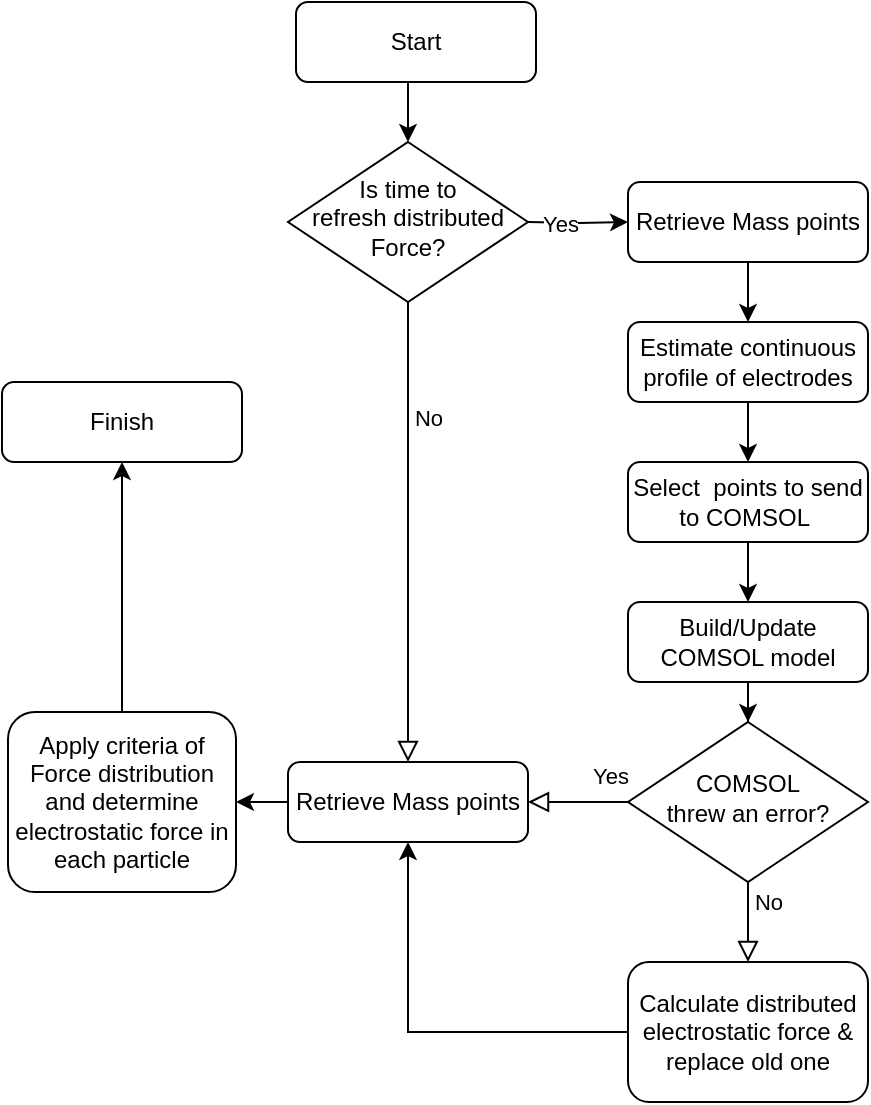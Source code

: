 <mxfile version="13.6.2" type="device"><diagram id="C5RBs43oDa-KdzZeNtuy" name="Page-1"><mxGraphModel dx="1422" dy="832" grid="1" gridSize="10" guides="1" tooltips="1" connect="1" arrows="1" fold="1" page="1" pageScale="1" pageWidth="827" pageHeight="1169" math="0" shadow="0"><root><mxCell id="WIyWlLk6GJQsqaUBKTNV-0"/><mxCell id="WIyWlLk6GJQsqaUBKTNV-1" parent="WIyWlLk6GJQsqaUBKTNV-0"/><mxCell id="SNDTJBArW4HKRcftR4NL-11" style="edgeStyle=orthogonalEdgeStyle;rounded=0;orthogonalLoop=1;jettySize=auto;html=1;exitX=0.5;exitY=1;exitDx=0;exitDy=0;entryX=0.5;entryY=0;entryDx=0;entryDy=0;" edge="1" parent="WIyWlLk6GJQsqaUBKTNV-1" source="xR_6MgvCeGw5_EAERCJv-0" target="SNDTJBArW4HKRcftR4NL-0"><mxGeometry relative="1" as="geometry"/></mxCell><mxCell id="xR_6MgvCeGw5_EAERCJv-0" value="Start" style="rounded=1;whiteSpace=wrap;html=1;fontSize=12;glass=0;strokeWidth=1;shadow=0;" parent="WIyWlLk6GJQsqaUBKTNV-1" vertex="1"><mxGeometry x="354" width="120" height="40" as="geometry"/></mxCell><mxCell id="SNDTJBArW4HKRcftR4NL-0" value="Is time to &lt;br&gt;refresh distributed Force?" style="rhombus;whiteSpace=wrap;html=1;shadow=0;fontFamily=Helvetica;fontSize=12;align=center;strokeWidth=1;spacing=6;spacingTop=-4;" vertex="1" parent="WIyWlLk6GJQsqaUBKTNV-1"><mxGeometry x="350" y="70" width="120" height="80" as="geometry"/></mxCell><mxCell id="SNDTJBArW4HKRcftR4NL-1" value="Yes" style="edgeStyle=orthogonalEdgeStyle;rounded=0;orthogonalLoop=1;jettySize=auto;html=1;exitX=1;exitY=0.5;exitDx=0;exitDy=0;entryX=0;entryY=0.5;entryDx=0;entryDy=0;" edge="1" parent="WIyWlLk6GJQsqaUBKTNV-1" target="SNDTJBArW4HKRcftR4NL-2"><mxGeometry y="10" relative="1" as="geometry"><mxPoint as="offset"/><mxPoint x="470" y="110" as="sourcePoint"/></mxGeometry></mxCell><mxCell id="SNDTJBArW4HKRcftR4NL-6" style="edgeStyle=orthogonalEdgeStyle;rounded=0;orthogonalLoop=1;jettySize=auto;html=1;exitX=0.5;exitY=1;exitDx=0;exitDy=0;" edge="1" parent="WIyWlLk6GJQsqaUBKTNV-1" source="SNDTJBArW4HKRcftR4NL-2" target="SNDTJBArW4HKRcftR4NL-5"><mxGeometry relative="1" as="geometry"/></mxCell><mxCell id="SNDTJBArW4HKRcftR4NL-2" value="Retrieve Mass points" style="rounded=1;whiteSpace=wrap;html=1;fontSize=12;glass=0;strokeWidth=1;shadow=0;" vertex="1" parent="WIyWlLk6GJQsqaUBKTNV-1"><mxGeometry x="520" y="90" width="120" height="40" as="geometry"/></mxCell><mxCell id="SNDTJBArW4HKRcftR4NL-8" style="edgeStyle=orthogonalEdgeStyle;rounded=0;orthogonalLoop=1;jettySize=auto;html=1;exitX=0.5;exitY=1;exitDx=0;exitDy=0;entryX=0.5;entryY=0;entryDx=0;entryDy=0;" edge="1" parent="WIyWlLk6GJQsqaUBKTNV-1" source="SNDTJBArW4HKRcftR4NL-5" target="SNDTJBArW4HKRcftR4NL-7"><mxGeometry relative="1" as="geometry"/></mxCell><mxCell id="SNDTJBArW4HKRcftR4NL-5" value="Estimate continuous profile of electrodes" style="rounded=1;whiteSpace=wrap;html=1;fontSize=12;glass=0;strokeWidth=1;shadow=0;" vertex="1" parent="WIyWlLk6GJQsqaUBKTNV-1"><mxGeometry x="520" y="160" width="120" height="40" as="geometry"/></mxCell><mxCell id="SNDTJBArW4HKRcftR4NL-15" value="" style="edgeStyle=orthogonalEdgeStyle;rounded=0;orthogonalLoop=1;jettySize=auto;html=1;" edge="1" parent="WIyWlLk6GJQsqaUBKTNV-1" source="SNDTJBArW4HKRcftR4NL-7" target="SNDTJBArW4HKRcftR4NL-9"><mxGeometry relative="1" as="geometry"/></mxCell><mxCell id="SNDTJBArW4HKRcftR4NL-7" value="Select&amp;nbsp; points to send to COMSOL&amp;nbsp;" style="rounded=1;whiteSpace=wrap;html=1;fontSize=12;glass=0;strokeWidth=1;shadow=0;" vertex="1" parent="WIyWlLk6GJQsqaUBKTNV-1"><mxGeometry x="520" y="230" width="120" height="40" as="geometry"/></mxCell><mxCell id="SNDTJBArW4HKRcftR4NL-16" value="" style="edgeStyle=orthogonalEdgeStyle;rounded=0;orthogonalLoop=1;jettySize=auto;html=1;" edge="1" parent="WIyWlLk6GJQsqaUBKTNV-1" source="SNDTJBArW4HKRcftR4NL-9" target="SNDTJBArW4HKRcftR4NL-12"><mxGeometry relative="1" as="geometry"/></mxCell><mxCell id="SNDTJBArW4HKRcftR4NL-9" value="Build/Update COMSOL model" style="rounded=1;whiteSpace=wrap;html=1;fontSize=12;glass=0;strokeWidth=1;shadow=0;" vertex="1" parent="WIyWlLk6GJQsqaUBKTNV-1"><mxGeometry x="520" y="300" width="120" height="40" as="geometry"/></mxCell><mxCell id="SNDTJBArW4HKRcftR4NL-26" style="edgeStyle=orthogonalEdgeStyle;rounded=0;orthogonalLoop=1;jettySize=auto;html=1;exitX=0;exitY=0.5;exitDx=0;exitDy=0;entryX=0.5;entryY=1;entryDx=0;entryDy=0;" edge="1" parent="WIyWlLk6GJQsqaUBKTNV-1" source="SNDTJBArW4HKRcftR4NL-10" target="SNDTJBArW4HKRcftR4NL-18"><mxGeometry relative="1" as="geometry"><mxPoint x="430" y="470" as="targetPoint"/><Array as="points"><mxPoint x="410" y="515"/></Array></mxGeometry></mxCell><mxCell id="SNDTJBArW4HKRcftR4NL-10" value="Calculate distributed electrostatic force &amp;amp; replace old one" style="rounded=1;whiteSpace=wrap;html=1;fontSize=12;glass=0;strokeWidth=1;shadow=0;" vertex="1" parent="WIyWlLk6GJQsqaUBKTNV-1"><mxGeometry x="520" y="480" width="120" height="70" as="geometry"/></mxCell><mxCell id="SNDTJBArW4HKRcftR4NL-12" value="COMSOL &lt;br&gt;threw an error?" style="rhombus;whiteSpace=wrap;html=1;shadow=0;fontFamily=Helvetica;fontSize=12;align=center;strokeWidth=1;spacing=6;spacingTop=-4;" vertex="1" parent="WIyWlLk6GJQsqaUBKTNV-1"><mxGeometry x="520" y="360" width="120" height="80" as="geometry"/></mxCell><mxCell id="SNDTJBArW4HKRcftR4NL-13" value="No" style="edgeStyle=orthogonalEdgeStyle;rounded=0;html=1;jettySize=auto;orthogonalLoop=1;fontSize=11;endArrow=block;endFill=0;endSize=8;strokeWidth=1;shadow=0;labelBackgroundColor=none;" edge="1" parent="WIyWlLk6GJQsqaUBKTNV-1" source="SNDTJBArW4HKRcftR4NL-12" target="SNDTJBArW4HKRcftR4NL-10"><mxGeometry x="-0.5" y="10" relative="1" as="geometry"><mxPoint as="offset"/><mxPoint x="230" y="330" as="sourcePoint"/><mxPoint x="580" y="460" as="targetPoint"/></mxGeometry></mxCell><mxCell id="SNDTJBArW4HKRcftR4NL-28" style="edgeStyle=orthogonalEdgeStyle;rounded=0;orthogonalLoop=1;jettySize=auto;html=1;exitX=0;exitY=0.5;exitDx=0;exitDy=0;" edge="1" parent="WIyWlLk6GJQsqaUBKTNV-1" source="SNDTJBArW4HKRcftR4NL-18" target="SNDTJBArW4HKRcftR4NL-23"><mxGeometry relative="1" as="geometry"/></mxCell><mxCell id="SNDTJBArW4HKRcftR4NL-18" value="Retrieve Mass points" style="rounded=1;whiteSpace=wrap;html=1;fontSize=12;glass=0;strokeWidth=1;shadow=0;" vertex="1" parent="WIyWlLk6GJQsqaUBKTNV-1"><mxGeometry x="350" y="380" width="120" height="40" as="geometry"/></mxCell><mxCell id="SNDTJBArW4HKRcftR4NL-21" value="Yes" style="edgeStyle=orthogonalEdgeStyle;rounded=0;html=1;jettySize=auto;orthogonalLoop=1;fontSize=11;endArrow=block;endFill=0;endSize=8;strokeWidth=1;shadow=0;labelBackgroundColor=none;exitX=0;exitY=0.5;exitDx=0;exitDy=0;entryX=1;entryY=0.5;entryDx=0;entryDy=0;" edge="1" parent="WIyWlLk6GJQsqaUBKTNV-1" source="SNDTJBArW4HKRcftR4NL-12" target="SNDTJBArW4HKRcftR4NL-18"><mxGeometry x="-0.638" y="-13" relative="1" as="geometry"><mxPoint as="offset"/><mxPoint x="590" y="450" as="sourcePoint"/><mxPoint x="590" y="490" as="targetPoint"/></mxGeometry></mxCell><mxCell id="SNDTJBArW4HKRcftR4NL-22" value="No" style="edgeStyle=orthogonalEdgeStyle;rounded=0;html=1;jettySize=auto;orthogonalLoop=1;fontSize=11;endArrow=block;endFill=0;endSize=8;strokeWidth=1;shadow=0;labelBackgroundColor=none;exitX=0.5;exitY=1;exitDx=0;exitDy=0;" edge="1" parent="WIyWlLk6GJQsqaUBKTNV-1" source="SNDTJBArW4HKRcftR4NL-0" target="SNDTJBArW4HKRcftR4NL-18"><mxGeometry x="-0.5" y="10" relative="1" as="geometry"><mxPoint as="offset"/><mxPoint x="590" y="450" as="sourcePoint"/><mxPoint x="590" y="490" as="targetPoint"/></mxGeometry></mxCell><mxCell id="SNDTJBArW4HKRcftR4NL-29" style="edgeStyle=orthogonalEdgeStyle;rounded=0;orthogonalLoop=1;jettySize=auto;html=1;exitX=0.5;exitY=0;exitDx=0;exitDy=0;" edge="1" parent="WIyWlLk6GJQsqaUBKTNV-1" source="SNDTJBArW4HKRcftR4NL-23" target="SNDTJBArW4HKRcftR4NL-25"><mxGeometry relative="1" as="geometry"/></mxCell><mxCell id="SNDTJBArW4HKRcftR4NL-23" value="Apply criteria of Force distribution and determine electrostatic force in each particle" style="rounded=1;whiteSpace=wrap;html=1;fontSize=12;glass=0;strokeWidth=1;shadow=0;" vertex="1" parent="WIyWlLk6GJQsqaUBKTNV-1"><mxGeometry x="210" y="355" width="114" height="90" as="geometry"/></mxCell><mxCell id="SNDTJBArW4HKRcftR4NL-25" value="Finish" style="rounded=1;whiteSpace=wrap;html=1;fontSize=12;glass=0;strokeWidth=1;shadow=0;" vertex="1" parent="WIyWlLk6GJQsqaUBKTNV-1"><mxGeometry x="207" y="190" width="120" height="40" as="geometry"/></mxCell></root></mxGraphModel></diagram></mxfile>